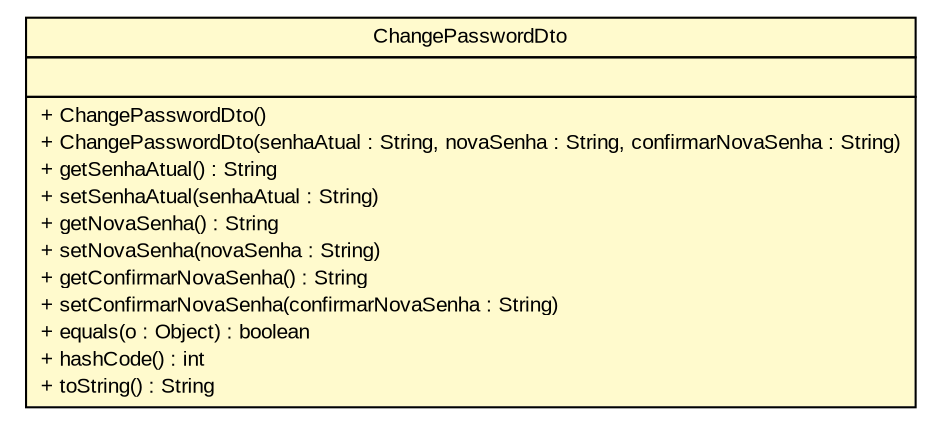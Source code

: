 #!/usr/local/bin/dot
#
# Class diagram 
# Generated by UMLGraph version R5_6 (http://www.umlgraph.org/)
#

digraph G {
	edge [fontname="arial",fontsize=10,labelfontname="arial",labelfontsize=10];
	node [fontname="arial",fontsize=10,shape=plaintext];
	nodesep=0.25;
	ranksep=0.5;
	// br.gov.to.sefaz.seg.business.authentication.domain.ChangePasswordDto
	c13263 [label=<<table title="br.gov.to.sefaz.seg.business.authentication.domain.ChangePasswordDto" border="0" cellborder="1" cellspacing="0" cellpadding="2" port="p" bgcolor="lemonChiffon" href="./ChangePasswordDto.html">
		<tr><td><table border="0" cellspacing="0" cellpadding="1">
<tr><td align="center" balign="center"> ChangePasswordDto </td></tr>
		</table></td></tr>
		<tr><td><table border="0" cellspacing="0" cellpadding="1">
<tr><td align="left" balign="left">  </td></tr>
		</table></td></tr>
		<tr><td><table border="0" cellspacing="0" cellpadding="1">
<tr><td align="left" balign="left"> + ChangePasswordDto() </td></tr>
<tr><td align="left" balign="left"> + ChangePasswordDto(senhaAtual : String, novaSenha : String, confirmarNovaSenha : String) </td></tr>
<tr><td align="left" balign="left"> + getSenhaAtual() : String </td></tr>
<tr><td align="left" balign="left"> + setSenhaAtual(senhaAtual : String) </td></tr>
<tr><td align="left" balign="left"> + getNovaSenha() : String </td></tr>
<tr><td align="left" balign="left"> + setNovaSenha(novaSenha : String) </td></tr>
<tr><td align="left" balign="left"> + getConfirmarNovaSenha() : String </td></tr>
<tr><td align="left" balign="left"> + setConfirmarNovaSenha(confirmarNovaSenha : String) </td></tr>
<tr><td align="left" balign="left"> + equals(o : Object) : boolean </td></tr>
<tr><td align="left" balign="left"> + hashCode() : int </td></tr>
<tr><td align="left" balign="left"> + toString() : String </td></tr>
		</table></td></tr>
		</table>>, URL="./ChangePasswordDto.html", fontname="arial", fontcolor="black", fontsize=10.0];
}


